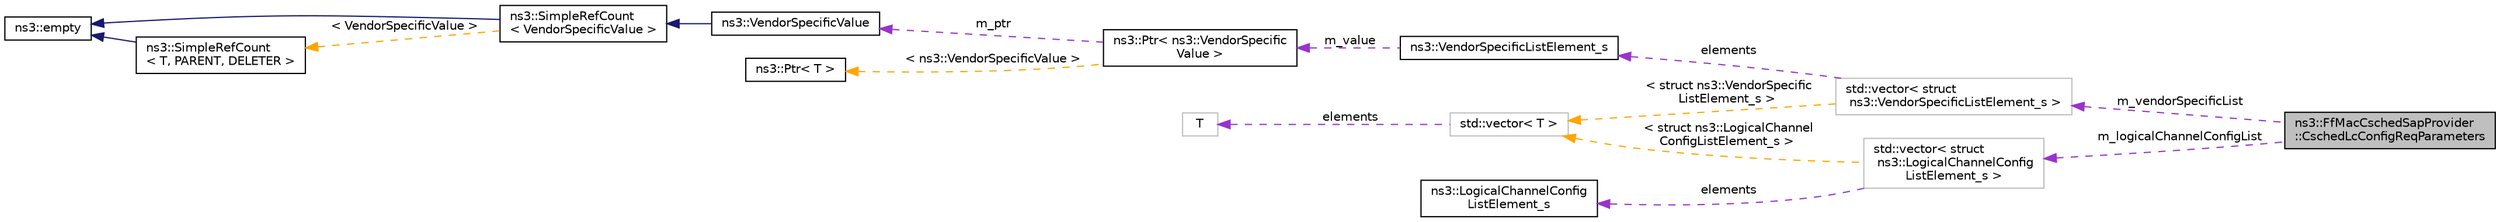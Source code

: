 digraph "ns3::FfMacCschedSapProvider::CschedLcConfigReqParameters"
{
 // LATEX_PDF_SIZE
  edge [fontname="Helvetica",fontsize="10",labelfontname="Helvetica",labelfontsize="10"];
  node [fontname="Helvetica",fontsize="10",shape=record];
  rankdir="LR";
  Node1 [label="ns3::FfMacCschedSapProvider\l::CschedLcConfigReqParameters",height=0.2,width=0.4,color="black", fillcolor="grey75", style="filled", fontcolor="black",tooltip="Parameters of the CSCHED_LC_CONFIG_REQ primitive."];
  Node2 -> Node1 [dir="back",color="darkorchid3",fontsize="10",style="dashed",label=" m_vendorSpecificList" ,fontname="Helvetica"];
  Node2 [label="std::vector\< struct\l ns3::VendorSpecificListElement_s \>",height=0.2,width=0.4,color="grey75", fillcolor="white", style="filled",tooltip=" "];
  Node3 -> Node2 [dir="back",color="darkorchid3",fontsize="10",style="dashed",label=" elements" ,fontname="Helvetica"];
  Node3 [label="ns3::VendorSpecificListElement_s",height=0.2,width=0.4,color="black", fillcolor="white", style="filled",URL="$structns3_1_1_vendor_specific_list_element__s.html",tooltip="See section 4.3.3 vendorSpecifiListElement."];
  Node4 -> Node3 [dir="back",color="darkorchid3",fontsize="10",style="dashed",label=" m_value" ,fontname="Helvetica"];
  Node4 [label="ns3::Ptr\< ns3::VendorSpecific\lValue \>",height=0.2,width=0.4,color="black", fillcolor="white", style="filled",URL="$classns3_1_1_ptr.html",tooltip=" "];
  Node5 -> Node4 [dir="back",color="darkorchid3",fontsize="10",style="dashed",label=" m_ptr" ,fontname="Helvetica"];
  Node5 [label="ns3::VendorSpecificValue",height=0.2,width=0.4,color="black", fillcolor="white", style="filled",URL="$structns3_1_1_vendor_specific_value.html",tooltip="Base class for storing the values of vendor specific parameters."];
  Node6 -> Node5 [dir="back",color="midnightblue",fontsize="10",style="solid",fontname="Helvetica"];
  Node6 [label="ns3::SimpleRefCount\l\< VendorSpecificValue \>",height=0.2,width=0.4,color="black", fillcolor="white", style="filled",URL="$classns3_1_1_simple_ref_count.html",tooltip=" "];
  Node7 -> Node6 [dir="back",color="midnightblue",fontsize="10",style="solid",fontname="Helvetica"];
  Node7 [label="ns3::empty",height=0.2,width=0.4,color="black", fillcolor="white", style="filled",URL="$classns3_1_1empty.html",tooltip="make Callback use a separate empty type"];
  Node8 -> Node6 [dir="back",color="orange",fontsize="10",style="dashed",label=" \< VendorSpecificValue \>" ,fontname="Helvetica"];
  Node8 [label="ns3::SimpleRefCount\l\< T, PARENT, DELETER \>",height=0.2,width=0.4,color="black", fillcolor="white", style="filled",URL="$classns3_1_1_simple_ref_count.html",tooltip="A template-based reference counting class."];
  Node7 -> Node8 [dir="back",color="midnightblue",fontsize="10",style="solid",fontname="Helvetica"];
  Node9 -> Node4 [dir="back",color="orange",fontsize="10",style="dashed",label=" \< ns3::VendorSpecificValue \>" ,fontname="Helvetica"];
  Node9 [label="ns3::Ptr\< T \>",height=0.2,width=0.4,color="black", fillcolor="white", style="filled",URL="$classns3_1_1_ptr.html",tooltip="Smart pointer class similar to boost::intrusive_ptr."];
  Node10 -> Node2 [dir="back",color="orange",fontsize="10",style="dashed",label=" \< struct ns3::VendorSpecific\lListElement_s \>" ,fontname="Helvetica"];
  Node10 [label="std::vector\< T \>",height=0.2,width=0.4,color="grey75", fillcolor="white", style="filled",tooltip=" "];
  Node11 -> Node10 [dir="back",color="darkorchid3",fontsize="10",style="dashed",label=" elements" ,fontname="Helvetica"];
  Node11 [label="T",height=0.2,width=0.4,color="grey75", fillcolor="white", style="filled",tooltip=" "];
  Node12 -> Node1 [dir="back",color="darkorchid3",fontsize="10",style="dashed",label=" m_logicalChannelConfigList" ,fontname="Helvetica"];
  Node12 [label="std::vector\< struct\l ns3::LogicalChannelConfig\lListElement_s \>",height=0.2,width=0.4,color="grey75", fillcolor="white", style="filled",tooltip=" "];
  Node13 -> Node12 [dir="back",color="darkorchid3",fontsize="10",style="dashed",label=" elements" ,fontname="Helvetica"];
  Node13 [label="ns3::LogicalChannelConfig\lListElement_s",height=0.2,width=0.4,color="black", fillcolor="white", style="filled",URL="$structns3_1_1_logical_channel_config_list_element__s.html",tooltip="See section 4.3.4 logicalChannelConfigListElement."];
  Node10 -> Node12 [dir="back",color="orange",fontsize="10",style="dashed",label=" \< struct ns3::LogicalChannel\lConfigListElement_s \>" ,fontname="Helvetica"];
}
